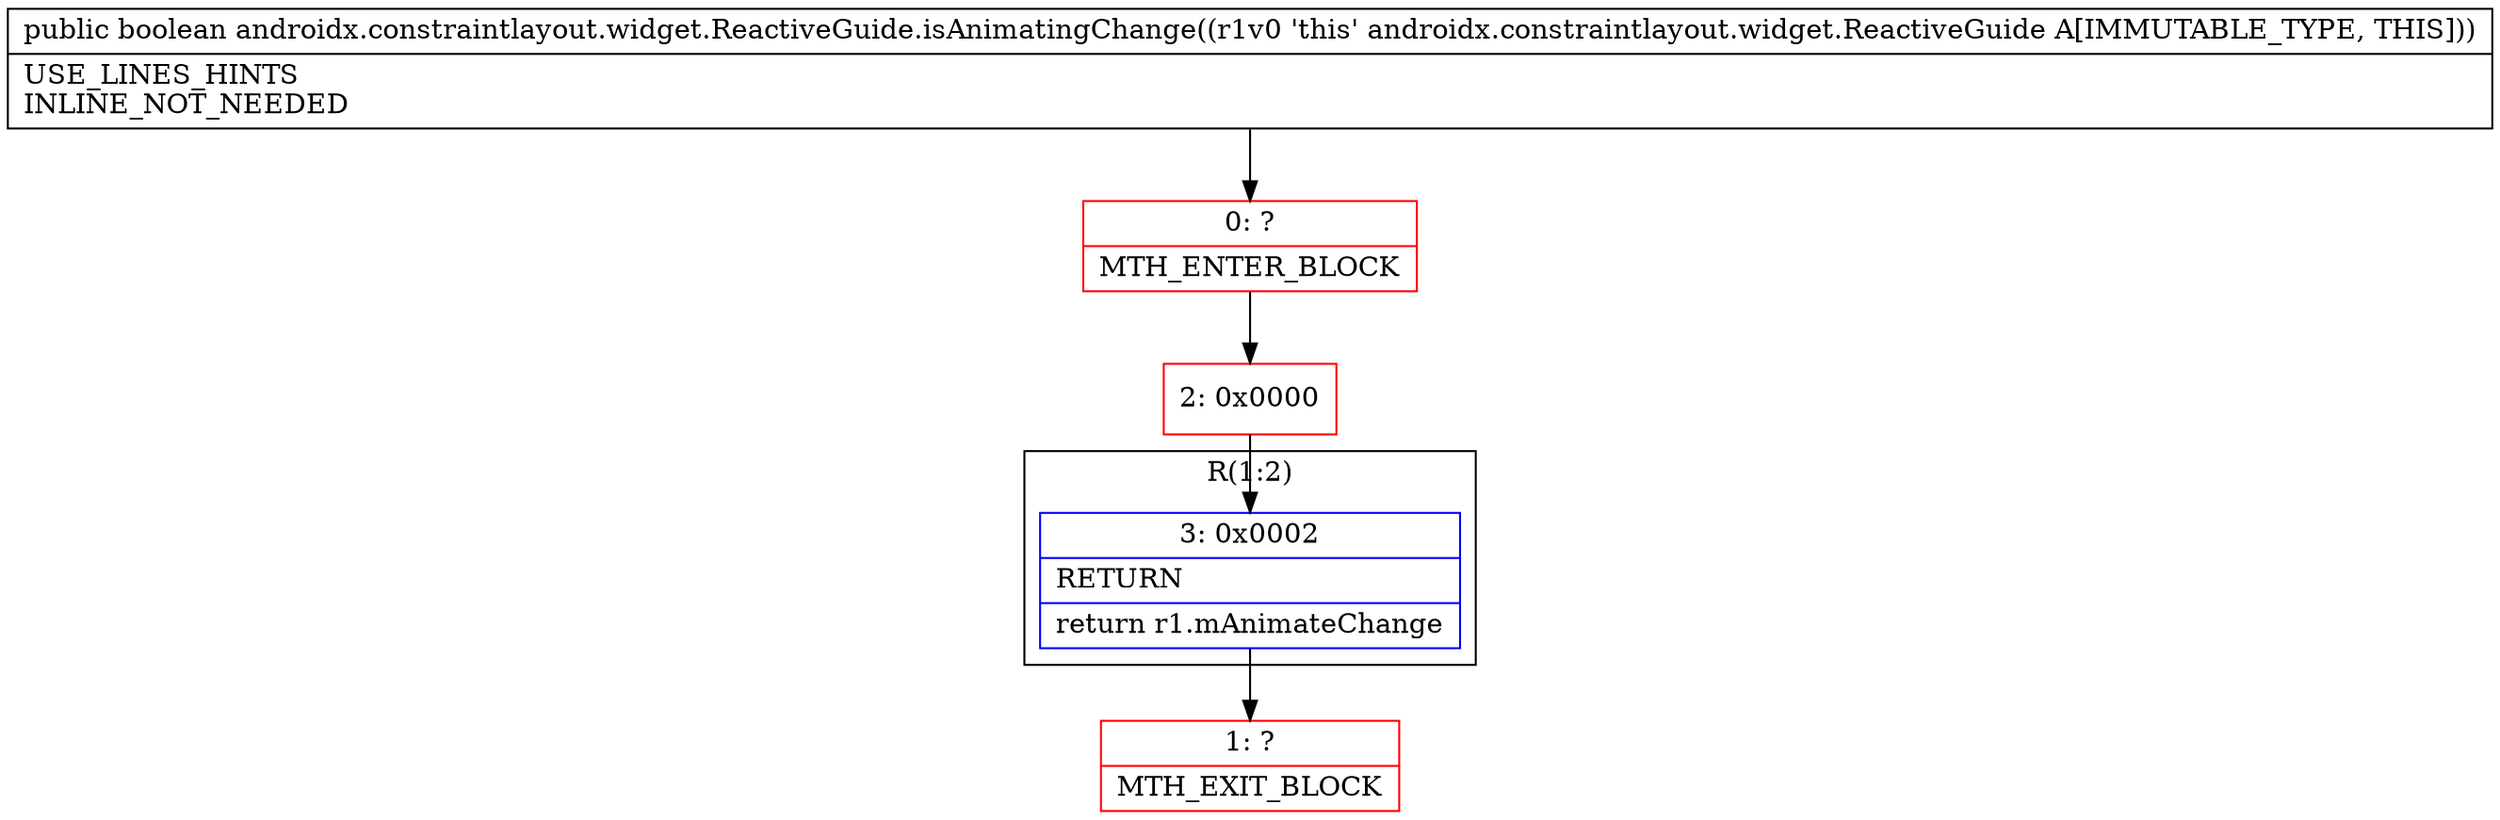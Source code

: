 digraph "CFG forandroidx.constraintlayout.widget.ReactiveGuide.isAnimatingChange()Z" {
subgraph cluster_Region_301395288 {
label = "R(1:2)";
node [shape=record,color=blue];
Node_3 [shape=record,label="{3\:\ 0x0002|RETURN\l|return r1.mAnimateChange\l}"];
}
Node_0 [shape=record,color=red,label="{0\:\ ?|MTH_ENTER_BLOCK\l}"];
Node_2 [shape=record,color=red,label="{2\:\ 0x0000}"];
Node_1 [shape=record,color=red,label="{1\:\ ?|MTH_EXIT_BLOCK\l}"];
MethodNode[shape=record,label="{public boolean androidx.constraintlayout.widget.ReactiveGuide.isAnimatingChange((r1v0 'this' androidx.constraintlayout.widget.ReactiveGuide A[IMMUTABLE_TYPE, THIS]))  | USE_LINES_HINTS\lINLINE_NOT_NEEDED\l}"];
MethodNode -> Node_0;Node_3 -> Node_1;
Node_0 -> Node_2;
Node_2 -> Node_3;
}

